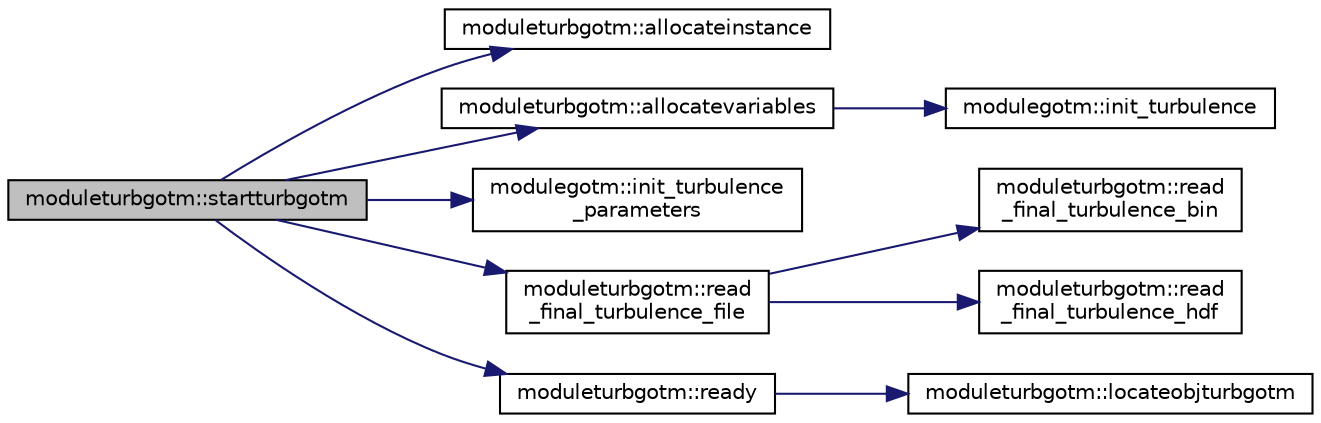 digraph "moduleturbgotm::startturbgotm"
{
 // LATEX_PDF_SIZE
  edge [fontname="Helvetica",fontsize="10",labelfontname="Helvetica",labelfontsize="10"];
  node [fontname="Helvetica",fontsize="10",shape=record];
  rankdir="LR";
  Node1 [label="moduleturbgotm::startturbgotm",height=0.2,width=0.4,color="black", fillcolor="grey75", style="filled", fontcolor="black",tooltip=" "];
  Node1 -> Node2 [color="midnightblue",fontsize="10",style="solid",fontname="Helvetica"];
  Node2 [label="moduleturbgotm::allocateinstance",height=0.2,width=0.4,color="black", fillcolor="white", style="filled",URL="$namespacemoduleturbgotm.html#a1f367dad0fd7a9dba96b5da89226bfdb",tooltip=" "];
  Node1 -> Node3 [color="midnightblue",fontsize="10",style="solid",fontname="Helvetica"];
  Node3 [label="moduleturbgotm::allocatevariables",height=0.2,width=0.4,color="black", fillcolor="white", style="filled",URL="$namespacemoduleturbgotm.html#ad863a5918db79e19552388fff6750b22",tooltip=" "];
  Node3 -> Node4 [color="midnightblue",fontsize="10",style="solid",fontname="Helvetica"];
  Node4 [label="modulegotm::init_turbulence",height=0.2,width=0.4,color="black", fillcolor="white", style="filled",URL="$namespacemodulegotm.html#a2bcdea4da65e0575591794282ca6ba41",tooltip=" "];
  Node1 -> Node5 [color="midnightblue",fontsize="10",style="solid",fontname="Helvetica"];
  Node5 [label="modulegotm::init_turbulence\l_parameters",height=0.2,width=0.4,color="black", fillcolor="white", style="filled",URL="$namespacemodulegotm.html#a88820406e3c80bbfc120dbf96b66424b",tooltip=" "];
  Node1 -> Node6 [color="midnightblue",fontsize="10",style="solid",fontname="Helvetica"];
  Node6 [label="moduleturbgotm::read\l_final_turbulence_file",height=0.2,width=0.4,color="black", fillcolor="white", style="filled",URL="$namespacemoduleturbgotm.html#ab114933503d89cc8e18f4e52c7e97c80",tooltip=" "];
  Node6 -> Node7 [color="midnightblue",fontsize="10",style="solid",fontname="Helvetica"];
  Node7 [label="moduleturbgotm::read\l_final_turbulence_bin",height=0.2,width=0.4,color="black", fillcolor="white", style="filled",URL="$namespacemoduleturbgotm.html#ad942836f5c266b4ce7d03ca96fdf696a",tooltip=" "];
  Node6 -> Node8 [color="midnightblue",fontsize="10",style="solid",fontname="Helvetica"];
  Node8 [label="moduleturbgotm::read\l_final_turbulence_hdf",height=0.2,width=0.4,color="black", fillcolor="white", style="filled",URL="$namespacemoduleturbgotm.html#aab5687675acff67809fd0f43e6323cd8",tooltip=" "];
  Node1 -> Node9 [color="midnightblue",fontsize="10",style="solid",fontname="Helvetica"];
  Node9 [label="moduleturbgotm::ready",height=0.2,width=0.4,color="black", fillcolor="white", style="filled",URL="$namespacemoduleturbgotm.html#a8b59a232d6c61837f14e169cef43d695",tooltip=" "];
  Node9 -> Node10 [color="midnightblue",fontsize="10",style="solid",fontname="Helvetica"];
  Node10 [label="moduleturbgotm::locateobjturbgotm",height=0.2,width=0.4,color="black", fillcolor="white", style="filled",URL="$namespacemoduleturbgotm.html#a2445ccc2c59cf2ae892fd78dda123a3d",tooltip=" "];
}
